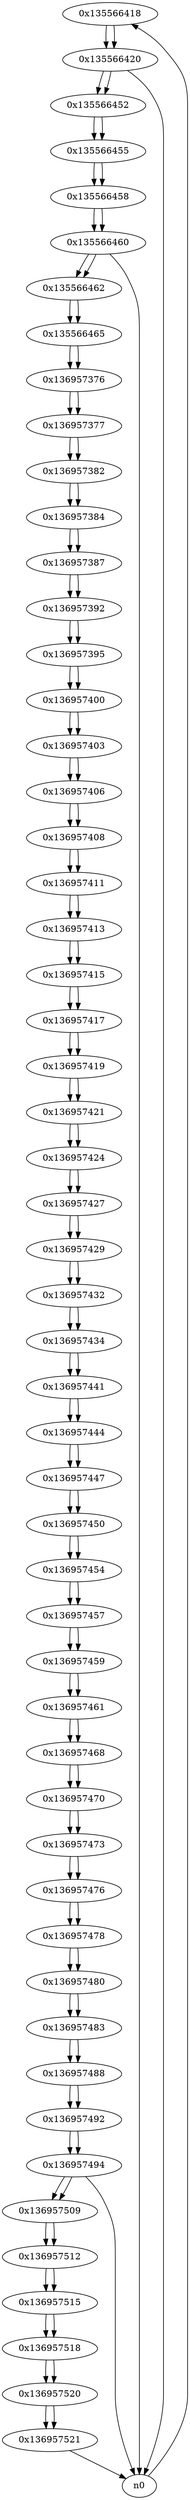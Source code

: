 digraph G{
/* nodes */
  n1 [label="0x135566418"]
  n2 [label="0x135566420"]
  n3 [label="0x135566452"]
  n4 [label="0x135566455"]
  n5 [label="0x135566458"]
  n6 [label="0x135566460"]
  n7 [label="0x135566462"]
  n8 [label="0x135566465"]
  n9 [label="0x136957376"]
  n10 [label="0x136957377"]
  n11 [label="0x136957382"]
  n12 [label="0x136957384"]
  n13 [label="0x136957387"]
  n14 [label="0x136957392"]
  n15 [label="0x136957395"]
  n16 [label="0x136957400"]
  n17 [label="0x136957403"]
  n18 [label="0x136957406"]
  n19 [label="0x136957408"]
  n20 [label="0x136957411"]
  n21 [label="0x136957413"]
  n22 [label="0x136957415"]
  n23 [label="0x136957417"]
  n24 [label="0x136957419"]
  n25 [label="0x136957421"]
  n26 [label="0x136957424"]
  n27 [label="0x136957427"]
  n28 [label="0x136957429"]
  n29 [label="0x136957432"]
  n30 [label="0x136957434"]
  n31 [label="0x136957441"]
  n32 [label="0x136957444"]
  n33 [label="0x136957447"]
  n34 [label="0x136957450"]
  n35 [label="0x136957454"]
  n36 [label="0x136957457"]
  n37 [label="0x136957459"]
  n38 [label="0x136957461"]
  n39 [label="0x136957468"]
  n40 [label="0x136957470"]
  n41 [label="0x136957473"]
  n42 [label="0x136957476"]
  n43 [label="0x136957478"]
  n44 [label="0x136957480"]
  n45 [label="0x136957483"]
  n46 [label="0x136957488"]
  n47 [label="0x136957492"]
  n48 [label="0x136957494"]
  n49 [label="0x136957509"]
  n50 [label="0x136957512"]
  n51 [label="0x136957515"]
  n52 [label="0x136957518"]
  n53 [label="0x136957520"]
  n54 [label="0x136957521"]
/* edges */
n1 -> n2;
n0 -> n1;
n2 -> n3;
n2 -> n0;
n1 -> n2;
n3 -> n4;
n2 -> n3;
n4 -> n5;
n3 -> n4;
n5 -> n6;
n4 -> n5;
n6 -> n7;
n6 -> n0;
n5 -> n6;
n7 -> n8;
n6 -> n7;
n8 -> n9;
n7 -> n8;
n9 -> n10;
n8 -> n9;
n10 -> n11;
n9 -> n10;
n11 -> n12;
n10 -> n11;
n12 -> n13;
n11 -> n12;
n13 -> n14;
n12 -> n13;
n14 -> n15;
n13 -> n14;
n15 -> n16;
n14 -> n15;
n16 -> n17;
n15 -> n16;
n17 -> n18;
n16 -> n17;
n18 -> n19;
n17 -> n18;
n19 -> n20;
n18 -> n19;
n20 -> n21;
n19 -> n20;
n21 -> n22;
n20 -> n21;
n22 -> n23;
n21 -> n22;
n23 -> n24;
n22 -> n23;
n24 -> n25;
n23 -> n24;
n25 -> n26;
n24 -> n25;
n26 -> n27;
n25 -> n26;
n27 -> n28;
n26 -> n27;
n28 -> n29;
n27 -> n28;
n29 -> n30;
n28 -> n29;
n30 -> n31;
n29 -> n30;
n31 -> n32;
n30 -> n31;
n32 -> n33;
n31 -> n32;
n33 -> n34;
n32 -> n33;
n34 -> n35;
n33 -> n34;
n35 -> n36;
n34 -> n35;
n36 -> n37;
n35 -> n36;
n37 -> n38;
n36 -> n37;
n38 -> n39;
n37 -> n38;
n39 -> n40;
n38 -> n39;
n40 -> n41;
n39 -> n40;
n41 -> n42;
n40 -> n41;
n42 -> n43;
n41 -> n42;
n43 -> n44;
n42 -> n43;
n44 -> n45;
n43 -> n44;
n45 -> n46;
n44 -> n45;
n46 -> n47;
n45 -> n46;
n47 -> n48;
n46 -> n47;
n48 -> n49;
n48 -> n0;
n47 -> n48;
n49 -> n50;
n48 -> n49;
n50 -> n51;
n49 -> n50;
n51 -> n52;
n50 -> n51;
n52 -> n53;
n51 -> n52;
n53 -> n54;
n52 -> n53;
n54 -> n0;
n53 -> n54;
}
